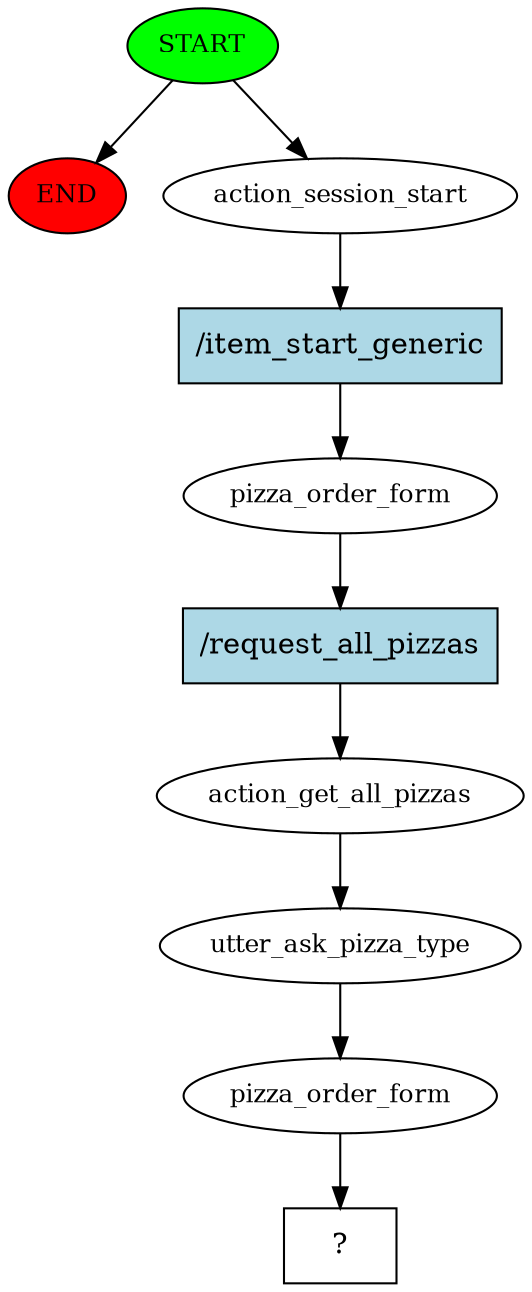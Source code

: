 digraph  {
0 [class="start active", fillcolor=green, fontsize=12, label=START, style=filled];
"-1" [class=end, fillcolor=red, fontsize=12, label=END, style=filled];
1 [class=active, fontsize=12, label=action_session_start];
2 [class=active, fontsize=12, label=pizza_order_form];
3 [class=active, fontsize=12, label=action_get_all_pizzas];
4 [class=active, fontsize=12, label=utter_ask_pizza_type];
5 [class=active, fontsize=12, label=pizza_order_form];
6 [class="intent dashed active", label="  ?  ", shape=rect];
7 [class="intent active", fillcolor=lightblue, label="/item_start_generic", shape=rect, style=filled];
8 [class="intent active", fillcolor=lightblue, label="/request_all_pizzas", shape=rect, style=filled];
0 -> "-1"  [class="", key=NONE, label=""];
0 -> 1  [class=active, key=NONE, label=""];
1 -> 7  [class=active, key=0];
2 -> 8  [class=active, key=0];
3 -> 4  [class=active, key=NONE, label=""];
4 -> 5  [class=active, key=NONE, label=""];
5 -> 6  [class=active, key=NONE, label=""];
7 -> 2  [class=active, key=0];
8 -> 3  [class=active, key=0];
}
